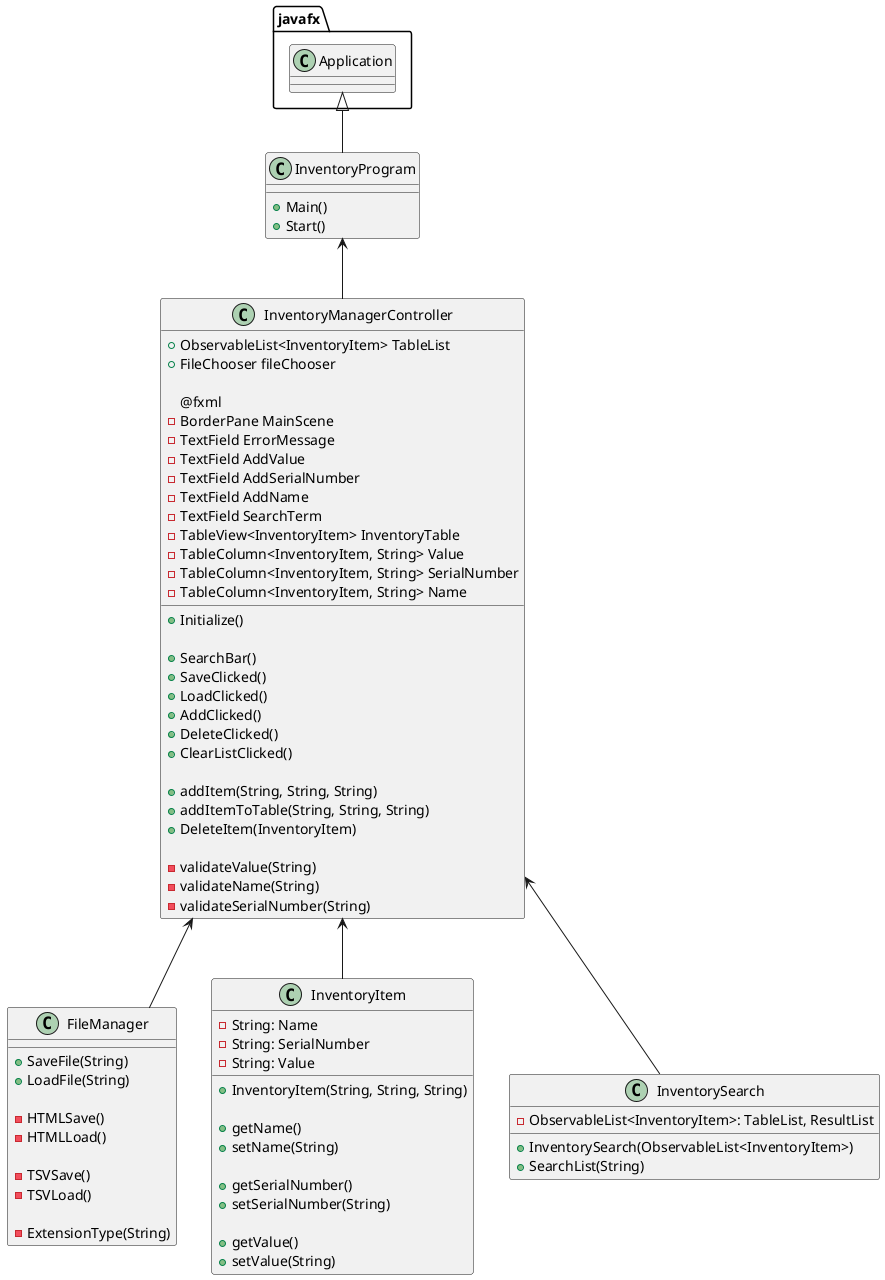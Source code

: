 @startuml

javafx.Application <|-- InventoryProgram
InventoryProgram <-- InventoryManagerController
InventoryManagerController <-- FileManager

InventoryManagerController <-- InventoryItem
InventoryManagerController <-- InventorySearch

class InventoryProgram
{
    + Main()
    + Start()
}


class InventoryManagerController
{
    + ObservableList<InventoryItem> TableList
    + FileChooser fileChooser

    @fxml
    - BorderPane MainScene
    - TextField ErrorMessage
    - TextField AddValue
    - TextField AddSerialNumber
    - TextField AddName
    - TextField SearchTerm
    - TableView<InventoryItem> InventoryTable
    - TableColumn<InventoryItem, String> Value
    - TableColumn<InventoryItem, String> SerialNumber
    - TableColumn<InventoryItem, String> Name

    + Initialize()

    + SearchBar()
    + SaveClicked()
    + LoadClicked()
    + AddClicked()
    + DeleteClicked()
    + ClearListClicked()

    + addItem(String, String, String)
    + addItemToTable(String, String, String)
    + DeleteItem(InventoryItem)

    - validateValue(String)
    - validateName(String)
    - validateSerialNumber(String)
}


class InventorySearch
{
    - ObservableList<InventoryItem>: TableList, ResultList

    + InventorySearch(ObservableList<InventoryItem>)
    + SearchList(String)
}


class InventoryItem
{
    - String: Name
    - String: SerialNumber
    - String: Value

    + InventoryItem(String, String, String)

    + getName()
    + setName(String)

    + getSerialNumber()
    + setSerialNumber(String)

    + getValue()
    + setValue(String)
}


class FileManager
{
    + SaveFile(String)
    + LoadFile(String)

    - HTMLSave()
    - HTMLLoad()

    - TSVSave()
    - TSVLoad()

    - ExtensionType(String)
}

@enduml